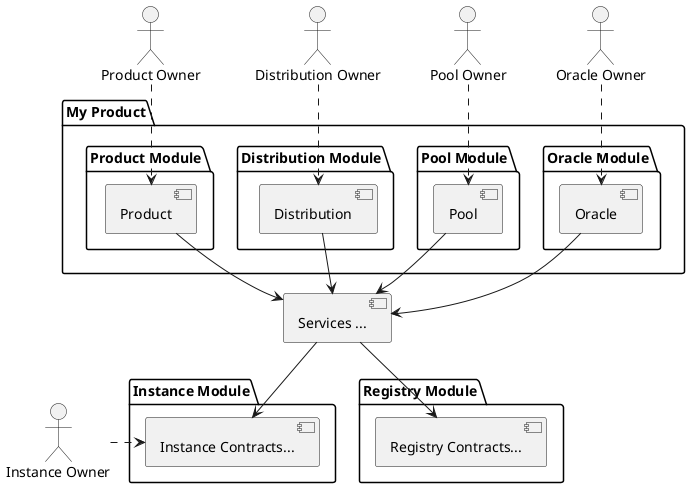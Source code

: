 @startuml

"Product Owner" as pro
"Distribution Owner" as do
"Pool Owner" as poo
"Oracle Owner" as oro
"Instance Owner" as io

package "My Product" {
  package "Product Module" as productModule {
    [Product] as product
  }

  package "Distribution Module" as distributionModule {
    [Distribution] as distribution
  }

  package "Oracle Module" as oracleModule {
    [Oracle] as oracle
  }

  package "Pool Module" as poolModule {
    [Pool] as pool
  }
}

package "Registry Module" as registryModule {
    [Registry Contracts...] as registry
}

package "Instance Module" as instanceModule {
    [Instance Contracts...] as instance
}

[Services ...] as services

pro ..> product
do ..> distribution
oro ..> oracle
poo ..> pool
io .> instance

product --> services
distribution --> services
oracle --> services
pool --> services

services --> registry
services --> instance

@enduml